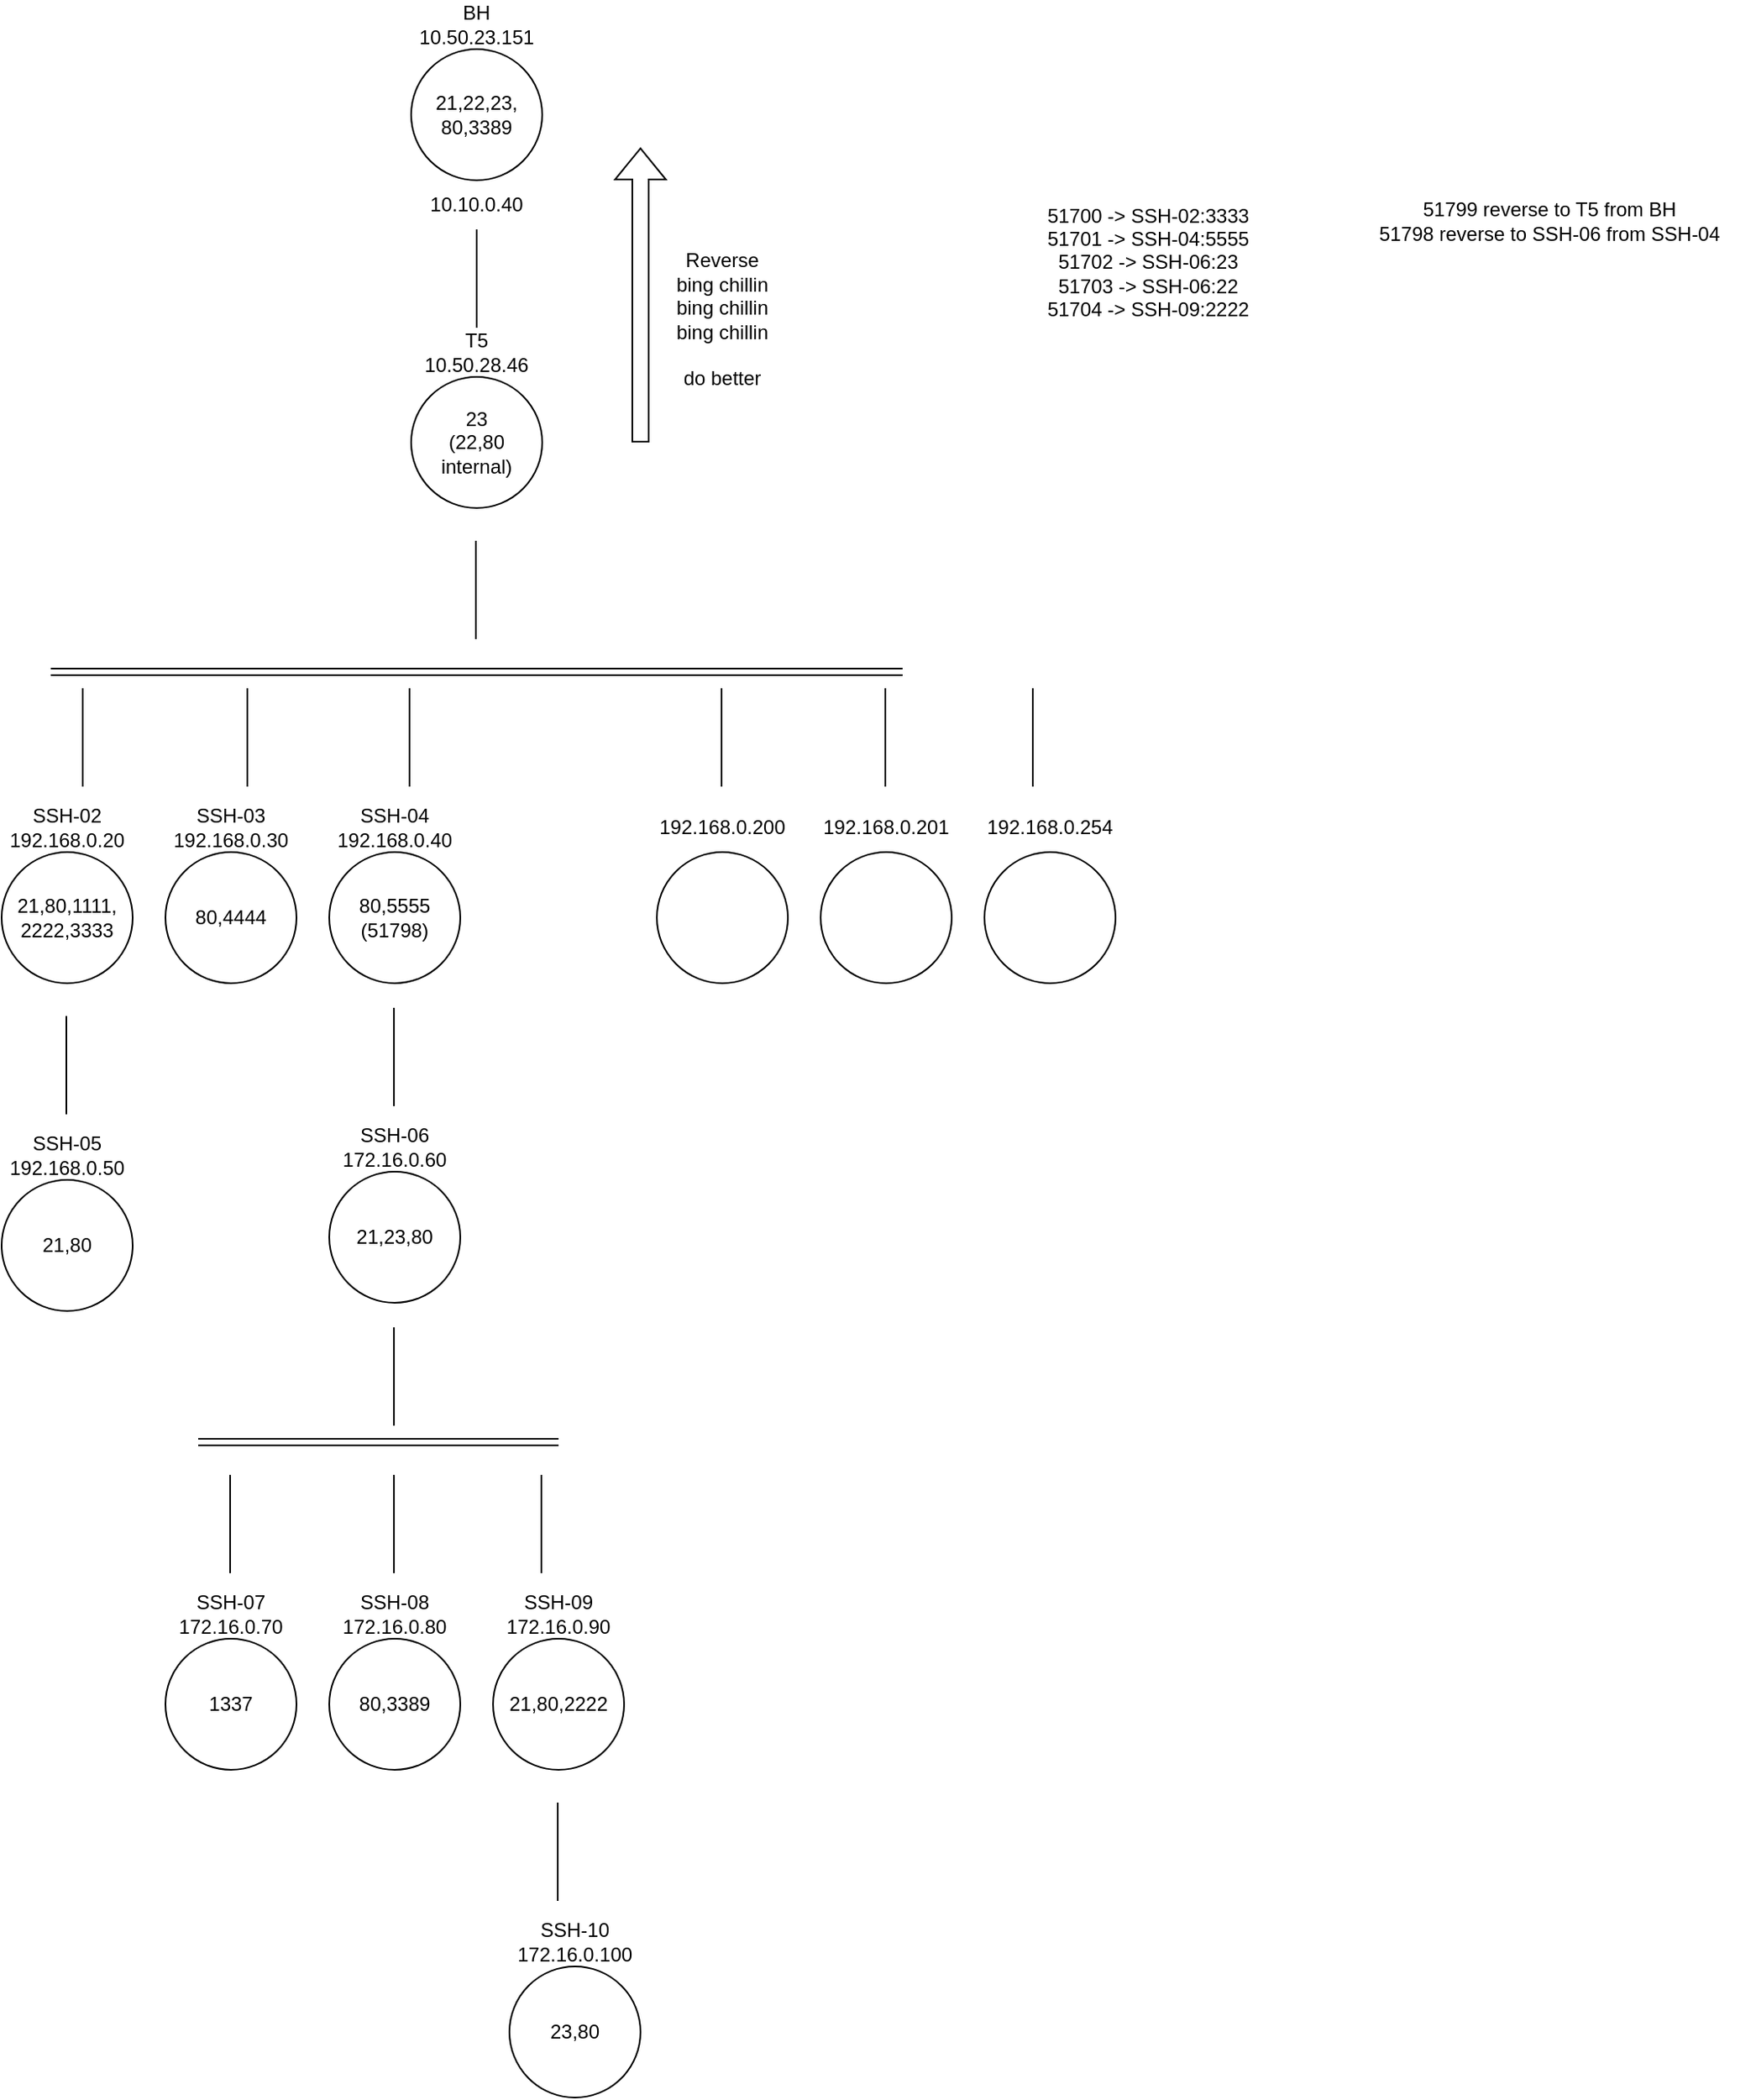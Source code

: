 <mxfile version="24.8.4">
  <diagram name="Page-1" id="uGTKX4jt4L-9VgY8wQH8">
    <mxGraphModel dx="2284" dy="822" grid="1" gridSize="10" guides="1" tooltips="1" connect="1" arrows="1" fold="1" page="1" pageScale="1" pageWidth="850" pageHeight="1100" math="0" shadow="0">
      <root>
        <mxCell id="0" />
        <mxCell id="1" parent="0" />
        <mxCell id="FEGHOh97G0aMoszQ8Zkd-1" value="&lt;div&gt;21,22,23,&lt;/div&gt;&lt;div&gt;80,3389&lt;/div&gt;" style="ellipse;whiteSpace=wrap;html=1;aspect=fixed;" parent="1" vertex="1">
          <mxGeometry x="100" y="220" width="80" height="80" as="geometry" />
        </mxCell>
        <mxCell id="FEGHOh97G0aMoszQ8Zkd-2" value="&lt;div&gt;BH&lt;/div&gt;&lt;div&gt;10.50.23.151&lt;/div&gt;" style="text;html=1;align=center;verticalAlign=middle;whiteSpace=wrap;rounded=0;" parent="1" vertex="1">
          <mxGeometry x="110" y="190" width="60" height="30" as="geometry" />
        </mxCell>
        <mxCell id="FEGHOh97G0aMoszQ8Zkd-3" value="10.10.0.40" style="text;html=1;align=center;verticalAlign=middle;whiteSpace=wrap;rounded=0;" parent="1" vertex="1">
          <mxGeometry x="110" y="300" width="60" height="30" as="geometry" />
        </mxCell>
        <mxCell id="FEGHOh97G0aMoszQ8Zkd-4" value="&lt;div&gt;23&lt;/div&gt;&lt;div&gt;(22,80 internal)&lt;br&gt;&lt;/div&gt;" style="ellipse;whiteSpace=wrap;html=1;aspect=fixed;" parent="1" vertex="1">
          <mxGeometry x="100" y="420" width="80" height="80" as="geometry" />
        </mxCell>
        <mxCell id="FEGHOh97G0aMoszQ8Zkd-5" value="&lt;div&gt;T5&lt;/div&gt;&lt;div&gt;10.50.28.46&lt;/div&gt;" style="text;html=1;align=center;verticalAlign=middle;whiteSpace=wrap;rounded=0;" parent="1" vertex="1">
          <mxGeometry x="85" y="390" width="110" height="30" as="geometry" />
        </mxCell>
        <mxCell id="FEGHOh97G0aMoszQ8Zkd-6" value="" style="endArrow=none;html=1;rounded=0;entryX=0.5;entryY=1;entryDx=0;entryDy=0;exitX=0.5;exitY=0;exitDx=0;exitDy=0;" parent="1" source="FEGHOh97G0aMoszQ8Zkd-5" target="FEGHOh97G0aMoszQ8Zkd-3" edge="1">
          <mxGeometry width="50" height="50" relative="1" as="geometry">
            <mxPoint x="110" y="380" as="sourcePoint" />
            <mxPoint x="160" y="330" as="targetPoint" />
          </mxGeometry>
        </mxCell>
        <mxCell id="FEGHOh97G0aMoszQ8Zkd-7" value="" style="shape=link;html=1;rounded=0;" parent="1" edge="1">
          <mxGeometry width="100" relative="1" as="geometry">
            <mxPoint x="-120" y="600" as="sourcePoint" />
            <mxPoint x="400" y="600" as="targetPoint" />
          </mxGeometry>
        </mxCell>
        <mxCell id="FEGHOh97G0aMoszQ8Zkd-8" value="" style="endArrow=none;html=1;rounded=0;entryX=0.5;entryY=1;entryDx=0;entryDy=0;exitX=0.5;exitY=0;exitDx=0;exitDy=0;" parent="1" edge="1">
          <mxGeometry width="50" height="50" relative="1" as="geometry">
            <mxPoint x="139.5" y="580" as="sourcePoint" />
            <mxPoint x="139.5" y="520" as="targetPoint" />
          </mxGeometry>
        </mxCell>
        <mxCell id="FEGHOh97G0aMoszQ8Zkd-9" value="&lt;div&gt;21,80,1111,&lt;/div&gt;&lt;div&gt;2222,3333&lt;/div&gt;" style="ellipse;whiteSpace=wrap;html=1;aspect=fixed;" parent="1" vertex="1">
          <mxGeometry x="-150" y="710" width="80" height="80" as="geometry" />
        </mxCell>
        <mxCell id="FEGHOh97G0aMoszQ8Zkd-10" value="80,4444" style="ellipse;whiteSpace=wrap;html=1;aspect=fixed;" parent="1" vertex="1">
          <mxGeometry x="-50" y="710" width="80" height="80" as="geometry" />
        </mxCell>
        <mxCell id="FEGHOh97G0aMoszQ8Zkd-11" value="&lt;div&gt;80,5555&lt;/div&gt;(51798)" style="ellipse;whiteSpace=wrap;html=1;aspect=fixed;" parent="1" vertex="1">
          <mxGeometry x="50" y="710" width="80" height="80" as="geometry" />
        </mxCell>
        <mxCell id="FEGHOh97G0aMoszQ8Zkd-12" value="" style="ellipse;whiteSpace=wrap;html=1;aspect=fixed;" parent="1" vertex="1">
          <mxGeometry x="250" y="710" width="80" height="80" as="geometry" />
        </mxCell>
        <mxCell id="FEGHOh97G0aMoszQ8Zkd-13" value="" style="ellipse;whiteSpace=wrap;html=1;aspect=fixed;" parent="1" vertex="1">
          <mxGeometry x="350" y="710" width="80" height="80" as="geometry" />
        </mxCell>
        <mxCell id="FEGHOh97G0aMoszQ8Zkd-14" value="" style="ellipse;whiteSpace=wrap;html=1;aspect=fixed;" parent="1" vertex="1">
          <mxGeometry x="450" y="710" width="80" height="80" as="geometry" />
        </mxCell>
        <mxCell id="FEGHOh97G0aMoszQ8Zkd-15" value="" style="endArrow=none;html=1;rounded=0;entryX=0.5;entryY=1;entryDx=0;entryDy=0;exitX=0.5;exitY=0;exitDx=0;exitDy=0;" parent="1" edge="1">
          <mxGeometry width="50" height="50" relative="1" as="geometry">
            <mxPoint x="-100.5" y="670" as="sourcePoint" />
            <mxPoint x="-100.5" y="610" as="targetPoint" />
          </mxGeometry>
        </mxCell>
        <mxCell id="FEGHOh97G0aMoszQ8Zkd-16" value="" style="endArrow=none;html=1;rounded=0;entryX=0.5;entryY=1;entryDx=0;entryDy=0;exitX=0.5;exitY=0;exitDx=0;exitDy=0;" parent="1" edge="1">
          <mxGeometry width="50" height="50" relative="1" as="geometry">
            <mxPoint y="670" as="sourcePoint" />
            <mxPoint y="610" as="targetPoint" />
          </mxGeometry>
        </mxCell>
        <mxCell id="FEGHOh97G0aMoszQ8Zkd-17" value="" style="endArrow=none;html=1;rounded=0;entryX=0.5;entryY=1;entryDx=0;entryDy=0;exitX=0.5;exitY=0;exitDx=0;exitDy=0;" parent="1" edge="1">
          <mxGeometry width="50" height="50" relative="1" as="geometry">
            <mxPoint x="99" y="670" as="sourcePoint" />
            <mxPoint x="99" y="610" as="targetPoint" />
          </mxGeometry>
        </mxCell>
        <mxCell id="FEGHOh97G0aMoszQ8Zkd-18" value="" style="endArrow=none;html=1;rounded=0;entryX=0.5;entryY=1;entryDx=0;entryDy=0;exitX=0.5;exitY=0;exitDx=0;exitDy=0;" parent="1" edge="1">
          <mxGeometry width="50" height="50" relative="1" as="geometry">
            <mxPoint x="289.5" y="670" as="sourcePoint" />
            <mxPoint x="289.5" y="610" as="targetPoint" />
          </mxGeometry>
        </mxCell>
        <mxCell id="FEGHOh97G0aMoszQ8Zkd-19" value="" style="endArrow=none;html=1;rounded=0;entryX=0.5;entryY=1;entryDx=0;entryDy=0;exitX=0.5;exitY=0;exitDx=0;exitDy=0;" parent="1" edge="1">
          <mxGeometry width="50" height="50" relative="1" as="geometry">
            <mxPoint x="389.5" y="670" as="sourcePoint" />
            <mxPoint x="389.5" y="610" as="targetPoint" />
          </mxGeometry>
        </mxCell>
        <mxCell id="FEGHOh97G0aMoszQ8Zkd-20" value="" style="endArrow=none;html=1;rounded=0;entryX=0.5;entryY=1;entryDx=0;entryDy=0;exitX=0.5;exitY=0;exitDx=0;exitDy=0;" parent="1" edge="1">
          <mxGeometry width="50" height="50" relative="1" as="geometry">
            <mxPoint x="479.5" y="670" as="sourcePoint" />
            <mxPoint x="479.5" y="610" as="targetPoint" />
          </mxGeometry>
        </mxCell>
        <mxCell id="FEGHOh97G0aMoszQ8Zkd-21" value="SSH-02&lt;br&gt;&lt;div&gt;192.168.0.20&lt;/div&gt;" style="text;html=1;align=center;verticalAlign=middle;whiteSpace=wrap;rounded=0;" parent="1" vertex="1">
          <mxGeometry x="-140" y="680" width="60" height="30" as="geometry" />
        </mxCell>
        <mxCell id="FEGHOh97G0aMoszQ8Zkd-23" value="SSH-03&lt;br&gt;&lt;div&gt;192.168.0.30&lt;/div&gt;" style="text;html=1;align=center;verticalAlign=middle;whiteSpace=wrap;rounded=0;" parent="1" vertex="1">
          <mxGeometry x="-40" y="680" width="60" height="30" as="geometry" />
        </mxCell>
        <mxCell id="FEGHOh97G0aMoszQ8Zkd-24" value="&lt;div&gt;SSH-04&lt;br&gt;&lt;/div&gt;&lt;div&gt;192.168.0.40&lt;/div&gt;" style="text;html=1;align=center;verticalAlign=middle;whiteSpace=wrap;rounded=0;" parent="1" vertex="1">
          <mxGeometry x="60" y="680" width="60" height="30" as="geometry" />
        </mxCell>
        <mxCell id="FEGHOh97G0aMoszQ8Zkd-25" value="192.168.0.200" style="text;html=1;align=center;verticalAlign=middle;whiteSpace=wrap;rounded=0;" parent="1" vertex="1">
          <mxGeometry x="260" y="680" width="60" height="30" as="geometry" />
        </mxCell>
        <mxCell id="FEGHOh97G0aMoszQ8Zkd-26" value="192.168.0.201" style="text;html=1;align=center;verticalAlign=middle;whiteSpace=wrap;rounded=0;" parent="1" vertex="1">
          <mxGeometry x="360" y="680" width="60" height="30" as="geometry" />
        </mxCell>
        <mxCell id="FEGHOh97G0aMoszQ8Zkd-27" value="192.168.0.254" style="text;html=1;align=center;verticalAlign=middle;whiteSpace=wrap;rounded=0;" parent="1" vertex="1">
          <mxGeometry x="460" y="680" width="60" height="30" as="geometry" />
        </mxCell>
        <mxCell id="FEGHOh97G0aMoszQ8Zkd-28" value="" style="shape=flexArrow;endArrow=classic;html=1;rounded=0;" parent="1" edge="1">
          <mxGeometry width="50" height="50" relative="1" as="geometry">
            <mxPoint x="240" y="460" as="sourcePoint" />
            <mxPoint x="240" y="280" as="targetPoint" />
          </mxGeometry>
        </mxCell>
        <mxCell id="FEGHOh97G0aMoszQ8Zkd-29" value="&lt;div&gt;Reverse bing chillin&lt;/div&gt;&lt;div&gt;bing chillin &lt;br&gt;&lt;/div&gt;&lt;div&gt;bing chillin&lt;/div&gt;&lt;div&gt;&lt;br&gt;&lt;/div&gt;&lt;div&gt;do better&lt;br&gt;&lt;/div&gt;" style="text;html=1;align=center;verticalAlign=middle;whiteSpace=wrap;rounded=0;" parent="1" vertex="1">
          <mxGeometry x="260" y="370" width="60" height="30" as="geometry" />
        </mxCell>
        <mxCell id="e0j894PYuPeoqC5ZKq9c-2" value="21,80" style="ellipse;whiteSpace=wrap;html=1;aspect=fixed;" vertex="1" parent="1">
          <mxGeometry x="-150" y="910" width="80" height="80" as="geometry" />
        </mxCell>
        <mxCell id="e0j894PYuPeoqC5ZKq9c-3" value="" style="endArrow=none;html=1;rounded=0;entryX=0.5;entryY=1;entryDx=0;entryDy=0;exitX=0.5;exitY=0;exitDx=0;exitDy=0;" edge="1" parent="1">
          <mxGeometry width="50" height="50" relative="1" as="geometry">
            <mxPoint x="-110.5" y="870" as="sourcePoint" />
            <mxPoint x="-110.5" y="810" as="targetPoint" />
          </mxGeometry>
        </mxCell>
        <mxCell id="e0j894PYuPeoqC5ZKq9c-4" value="SSH-05&lt;br&gt;&lt;div&gt;192.168.0.50&lt;/div&gt;" style="text;html=1;align=center;verticalAlign=middle;whiteSpace=wrap;rounded=0;" vertex="1" parent="1">
          <mxGeometry x="-140" y="880" width="60" height="30" as="geometry" />
        </mxCell>
        <mxCell id="e0j894PYuPeoqC5ZKq9c-5" value="21,23,80" style="ellipse;whiteSpace=wrap;html=1;aspect=fixed;" vertex="1" parent="1">
          <mxGeometry x="50" y="905" width="80" height="80" as="geometry" />
        </mxCell>
        <mxCell id="e0j894PYuPeoqC5ZKq9c-6" value="" style="endArrow=none;html=1;rounded=0;entryX=0.5;entryY=1;entryDx=0;entryDy=0;exitX=0.5;exitY=0;exitDx=0;exitDy=0;" edge="1" parent="1">
          <mxGeometry width="50" height="50" relative="1" as="geometry">
            <mxPoint x="89.5" y="865" as="sourcePoint" />
            <mxPoint x="89.5" y="805" as="targetPoint" />
          </mxGeometry>
        </mxCell>
        <mxCell id="e0j894PYuPeoqC5ZKq9c-7" value="&lt;div&gt;SSH-06&lt;/div&gt;&lt;div&gt;172.16.0.60&lt;br&gt;&lt;/div&gt;" style="text;html=1;align=center;verticalAlign=middle;whiteSpace=wrap;rounded=0;" vertex="1" parent="1">
          <mxGeometry x="60" y="875" width="60" height="30" as="geometry" />
        </mxCell>
        <mxCell id="e0j894PYuPeoqC5ZKq9c-9" value="&lt;div&gt;51700 -&amp;gt; SSH-02:3333&lt;br&gt;&lt;/div&gt;&lt;div&gt;51701 -&amp;gt; SSH-04:5555&lt;/div&gt;&lt;div&gt;51702 -&amp;gt; SSH-06:23&lt;/div&gt;&lt;div&gt;51703 -&amp;gt; SSH-06:22&lt;/div&gt;&lt;div&gt;51704 -&amp;gt; SSH-09:2222&lt;br&gt;&lt;/div&gt;" style="text;html=1;align=center;verticalAlign=middle;whiteSpace=wrap;rounded=0;" vertex="1" parent="1">
          <mxGeometry x="470" y="310" width="160" height="80" as="geometry" />
        </mxCell>
        <mxCell id="e0j894PYuPeoqC5ZKq9c-11" value="&lt;div&gt;51799 reverse to T5 from BH&lt;/div&gt;51798 reverse to SSH-06 from SSH-04" style="text;html=1;align=center;verticalAlign=middle;whiteSpace=wrap;rounded=0;" vertex="1" parent="1">
          <mxGeometry x="670" y="310" width="250" height="30" as="geometry" />
        </mxCell>
        <mxCell id="e0j894PYuPeoqC5ZKq9c-12" value="1337" style="ellipse;whiteSpace=wrap;html=1;aspect=fixed;" vertex="1" parent="1">
          <mxGeometry x="-50" y="1190" width="80" height="80" as="geometry" />
        </mxCell>
        <mxCell id="e0j894PYuPeoqC5ZKq9c-13" value="80,3389" style="ellipse;whiteSpace=wrap;html=1;aspect=fixed;" vertex="1" parent="1">
          <mxGeometry x="50" y="1190" width="80" height="80" as="geometry" />
        </mxCell>
        <mxCell id="e0j894PYuPeoqC5ZKq9c-14" value="21,80,2222" style="ellipse;whiteSpace=wrap;html=1;aspect=fixed;" vertex="1" parent="1">
          <mxGeometry x="150" y="1190" width="80" height="80" as="geometry" />
        </mxCell>
        <mxCell id="e0j894PYuPeoqC5ZKq9c-15" value="" style="endArrow=none;html=1;rounded=0;entryX=0.5;entryY=1;entryDx=0;entryDy=0;exitX=0.5;exitY=0;exitDx=0;exitDy=0;" edge="1" parent="1">
          <mxGeometry width="50" height="50" relative="1" as="geometry">
            <mxPoint x="-10.5" y="1150" as="sourcePoint" />
            <mxPoint x="-10.5" y="1090" as="targetPoint" />
          </mxGeometry>
        </mxCell>
        <mxCell id="e0j894PYuPeoqC5ZKq9c-16" value="" style="endArrow=none;html=1;rounded=0;entryX=0.5;entryY=1;entryDx=0;entryDy=0;exitX=0.5;exitY=0;exitDx=0;exitDy=0;" edge="1" parent="1">
          <mxGeometry width="50" height="50" relative="1" as="geometry">
            <mxPoint x="89.5" y="1150" as="sourcePoint" />
            <mxPoint x="89.5" y="1090" as="targetPoint" />
          </mxGeometry>
        </mxCell>
        <mxCell id="e0j894PYuPeoqC5ZKq9c-17" value="" style="endArrow=none;html=1;rounded=0;entryX=0.5;entryY=1;entryDx=0;entryDy=0;exitX=0.5;exitY=0;exitDx=0;exitDy=0;" edge="1" parent="1">
          <mxGeometry width="50" height="50" relative="1" as="geometry">
            <mxPoint x="179.5" y="1150" as="sourcePoint" />
            <mxPoint x="179.5" y="1090" as="targetPoint" />
          </mxGeometry>
        </mxCell>
        <mxCell id="e0j894PYuPeoqC5ZKq9c-18" value="SSH-07&lt;br&gt;&lt;div&gt;172.16.0.70&lt;/div&gt;" style="text;html=1;align=center;verticalAlign=middle;whiteSpace=wrap;rounded=0;" vertex="1" parent="1">
          <mxGeometry x="-40" y="1160" width="60" height="30" as="geometry" />
        </mxCell>
        <mxCell id="e0j894PYuPeoqC5ZKq9c-19" value="SSH-08&lt;br&gt;&lt;div&gt;172.16.0.80&lt;/div&gt;" style="text;html=1;align=center;verticalAlign=middle;whiteSpace=wrap;rounded=0;" vertex="1" parent="1">
          <mxGeometry x="60" y="1160" width="60" height="30" as="geometry" />
        </mxCell>
        <mxCell id="e0j894PYuPeoqC5ZKq9c-20" value="SSH-09&lt;br&gt;&lt;div&gt;172.16.0.90&lt;/div&gt;" style="text;html=1;align=center;verticalAlign=middle;whiteSpace=wrap;rounded=0;" vertex="1" parent="1">
          <mxGeometry x="160" y="1160" width="60" height="30" as="geometry" />
        </mxCell>
        <mxCell id="e0j894PYuPeoqC5ZKq9c-21" value="" style="endArrow=none;html=1;rounded=0;entryX=0.5;entryY=1;entryDx=0;entryDy=0;exitX=0.5;exitY=0;exitDx=0;exitDy=0;" edge="1" parent="1">
          <mxGeometry width="50" height="50" relative="1" as="geometry">
            <mxPoint x="89.5" y="1060" as="sourcePoint" />
            <mxPoint x="89.5" y="1000" as="targetPoint" />
          </mxGeometry>
        </mxCell>
        <mxCell id="e0j894PYuPeoqC5ZKq9c-22" value="" style="shape=link;html=1;rounded=0;" edge="1" parent="1">
          <mxGeometry width="100" relative="1" as="geometry">
            <mxPoint x="-30" y="1070" as="sourcePoint" />
            <mxPoint x="190" y="1070" as="targetPoint" />
          </mxGeometry>
        </mxCell>
        <mxCell id="e0j894PYuPeoqC5ZKq9c-23" value="23,80" style="ellipse;whiteSpace=wrap;html=1;aspect=fixed;" vertex="1" parent="1">
          <mxGeometry x="160" y="1390" width="80" height="80" as="geometry" />
        </mxCell>
        <mxCell id="e0j894PYuPeoqC5ZKq9c-24" value="" style="endArrow=none;html=1;rounded=0;entryX=0.5;entryY=1;entryDx=0;entryDy=0;exitX=0.5;exitY=0;exitDx=0;exitDy=0;" edge="1" parent="1">
          <mxGeometry width="50" height="50" relative="1" as="geometry">
            <mxPoint x="189.5" y="1350" as="sourcePoint" />
            <mxPoint x="189.5" y="1290" as="targetPoint" />
          </mxGeometry>
        </mxCell>
        <mxCell id="e0j894PYuPeoqC5ZKq9c-25" value="SSH-10&lt;br&gt;&lt;div&gt;172.16.0.100&lt;/div&gt;" style="text;html=1;align=center;verticalAlign=middle;whiteSpace=wrap;rounded=0;" vertex="1" parent="1">
          <mxGeometry x="170" y="1360" width="60" height="30" as="geometry" />
        </mxCell>
      </root>
    </mxGraphModel>
  </diagram>
</mxfile>
